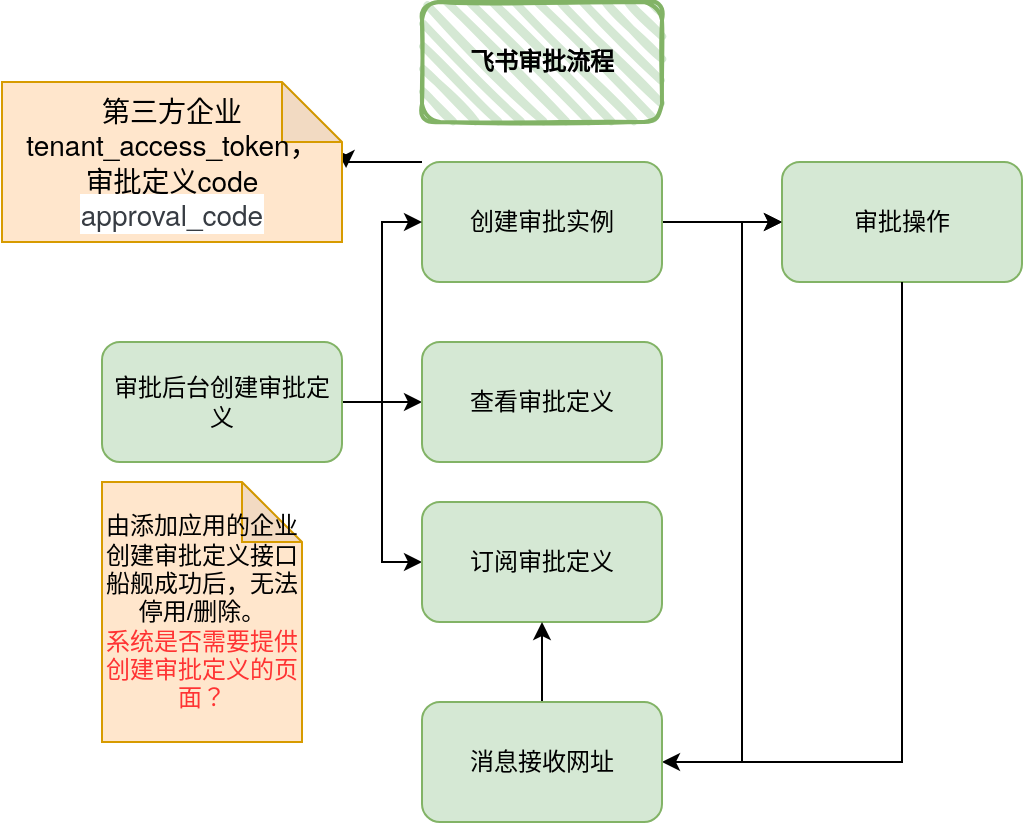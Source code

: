 <mxfile version="20.4.0" type="github">
  <diagram id="g9LA6DK14ZpazoE-_L1j" name="第 1 页">
    <mxGraphModel dx="1626" dy="657" grid="1" gridSize="10" guides="1" tooltips="1" connect="1" arrows="1" fold="1" page="1" pageScale="1" pageWidth="900" pageHeight="1600" math="0" shadow="0">
      <root>
        <mxCell id="0" />
        <mxCell id="1" parent="0" />
        <mxCell id="-MSb4vBC7b3buUE4V8KC-12" style="edgeStyle=orthogonalEdgeStyle;rounded=0;orthogonalLoop=1;jettySize=auto;html=1;exitX=1;exitY=0.5;exitDx=0;exitDy=0;" edge="1" parent="1" source="-MSb4vBC7b3buUE4V8KC-4" target="-MSb4vBC7b3buUE4V8KC-11">
          <mxGeometry relative="1" as="geometry" />
        </mxCell>
        <mxCell id="-MSb4vBC7b3buUE4V8KC-23" style="edgeStyle=orthogonalEdgeStyle;rounded=0;orthogonalLoop=1;jettySize=auto;html=1;exitX=0;exitY=0;exitDx=0;exitDy=0;entryX=1.012;entryY=0.538;entryDx=0;entryDy=0;entryPerimeter=0;fontColor=#000000;" edge="1" parent="1" source="-MSb4vBC7b3buUE4V8KC-4" target="-MSb4vBC7b3buUE4V8KC-21">
          <mxGeometry relative="1" as="geometry" />
        </mxCell>
        <mxCell id="-MSb4vBC7b3buUE4V8KC-4" value="创建审批实例" style="rounded=1;whiteSpace=wrap;html=1;fillColor=#d5e8d4;strokeColor=#82b366;" vertex="1" parent="1">
          <mxGeometry x="-420" y="200" width="120" height="60" as="geometry" />
        </mxCell>
        <mxCell id="-MSb4vBC7b3buUE4V8KC-8" style="rounded=0;orthogonalLoop=1;jettySize=auto;html=1;exitX=1;exitY=0.5;exitDx=0;exitDy=0;entryX=0;entryY=0.5;entryDx=0;entryDy=0;edgeStyle=orthogonalEdgeStyle;" edge="1" parent="1" source="-MSb4vBC7b3buUE4V8KC-5" target="-MSb4vBC7b3buUE4V8KC-4">
          <mxGeometry relative="1" as="geometry" />
        </mxCell>
        <mxCell id="-MSb4vBC7b3buUE4V8KC-9" style="edgeStyle=orthogonalEdgeStyle;rounded=0;orthogonalLoop=1;jettySize=auto;html=1;exitX=1;exitY=0.5;exitDx=0;exitDy=0;" edge="1" parent="1" source="-MSb4vBC7b3buUE4V8KC-5" target="-MSb4vBC7b3buUE4V8KC-7">
          <mxGeometry relative="1" as="geometry" />
        </mxCell>
        <mxCell id="-MSb4vBC7b3buUE4V8KC-10" style="edgeStyle=orthogonalEdgeStyle;rounded=0;orthogonalLoop=1;jettySize=auto;html=1;exitX=1;exitY=0.5;exitDx=0;exitDy=0;entryX=0;entryY=0.5;entryDx=0;entryDy=0;" edge="1" parent="1" source="-MSb4vBC7b3buUE4V8KC-5" target="-MSb4vBC7b3buUE4V8KC-6">
          <mxGeometry relative="1" as="geometry" />
        </mxCell>
        <mxCell id="-MSb4vBC7b3buUE4V8KC-5" value="审批后台创建审批定义" style="rounded=1;whiteSpace=wrap;html=1;fillColor=#d5e8d4;strokeColor=#82b366;" vertex="1" parent="1">
          <mxGeometry x="-580" y="290" width="120" height="60" as="geometry" />
        </mxCell>
        <mxCell id="-MSb4vBC7b3buUE4V8KC-6" value="订阅审批定义" style="rounded=1;whiteSpace=wrap;html=1;fillColor=#d5e8d4;strokeColor=#82b366;" vertex="1" parent="1">
          <mxGeometry x="-420" y="370" width="120" height="60" as="geometry" />
        </mxCell>
        <mxCell id="-MSb4vBC7b3buUE4V8KC-7" value="查看审批定义" style="rounded=1;whiteSpace=wrap;html=1;fillColor=#d5e8d4;strokeColor=#82b366;" vertex="1" parent="1">
          <mxGeometry x="-420" y="290" width="120" height="60" as="geometry" />
        </mxCell>
        <mxCell id="-MSb4vBC7b3buUE4V8KC-14" style="edgeStyle=orthogonalEdgeStyle;rounded=0;orthogonalLoop=1;jettySize=auto;html=1;exitX=0.5;exitY=1;exitDx=0;exitDy=0;entryX=1;entryY=0.5;entryDx=0;entryDy=0;" edge="1" parent="1" source="-MSb4vBC7b3buUE4V8KC-11" target="-MSb4vBC7b3buUE4V8KC-13">
          <mxGeometry relative="1" as="geometry" />
        </mxCell>
        <mxCell id="-MSb4vBC7b3buUE4V8KC-11" value="审批操作" style="rounded=1;whiteSpace=wrap;html=1;fillColor=#d5e8d4;strokeColor=#82b366;" vertex="1" parent="1">
          <mxGeometry x="-240" y="200" width="120" height="60" as="geometry" />
        </mxCell>
        <mxCell id="-MSb4vBC7b3buUE4V8KC-15" style="edgeStyle=orthogonalEdgeStyle;rounded=0;orthogonalLoop=1;jettySize=auto;html=1;exitX=0.5;exitY=0;exitDx=0;exitDy=0;entryX=0.5;entryY=1;entryDx=0;entryDy=0;" edge="1" parent="1" source="-MSb4vBC7b3buUE4V8KC-13" target="-MSb4vBC7b3buUE4V8KC-6">
          <mxGeometry relative="1" as="geometry" />
        </mxCell>
        <mxCell id="-MSb4vBC7b3buUE4V8KC-13" value="消息接收网址" style="rounded=1;whiteSpace=wrap;html=1;fillColor=#d5e8d4;strokeColor=#82b366;" vertex="1" parent="1">
          <mxGeometry x="-420" y="470" width="120" height="60" as="geometry" />
        </mxCell>
        <mxCell id="-MSb4vBC7b3buUE4V8KC-16" style="edgeStyle=orthogonalEdgeStyle;rounded=0;orthogonalLoop=1;jettySize=auto;html=1;exitX=0.5;exitY=1;exitDx=0;exitDy=0;entryX=0;entryY=0.5;entryDx=0;entryDy=0;" edge="1" parent="1" source="-MSb4vBC7b3buUE4V8KC-11" target="-MSb4vBC7b3buUE4V8KC-11">
          <mxGeometry relative="1" as="geometry">
            <mxPoint x="-260" y="230" as="targetPoint" />
            <Array as="points">
              <mxPoint x="-180" y="500" />
              <mxPoint x="-260" y="500" />
              <mxPoint x="-260" y="230" />
            </Array>
          </mxGeometry>
        </mxCell>
        <mxCell id="-MSb4vBC7b3buUE4V8KC-17" value="&lt;b&gt;飞书审批流程&lt;/b&gt;" style="rounded=1;whiteSpace=wrap;html=1;strokeWidth=2;fillWeight=4;hachureGap=8;hachureAngle=45;fillColor=#d5e8d4;sketch=1;strokeColor=#82b366;" vertex="1" parent="1">
          <mxGeometry x="-420" y="120" width="120" height="60" as="geometry" />
        </mxCell>
        <mxCell id="-MSb4vBC7b3buUE4V8KC-19" value="由添加应用的企业创建审批定义接口船舰成功后，无法停用/删除。&lt;br&gt;&lt;font style=&quot;&quot; color=&quot;#ff3333&quot;&gt;系统是否需要提供创建审批定义的页面？&lt;/font&gt;" style="shape=note;whiteSpace=wrap;html=1;backgroundOutline=1;darkOpacity=0.05;fillColor=#ffe6cc;strokeColor=#d79b00;" vertex="1" parent="1">
          <mxGeometry x="-580" y="360" width="100" height="130" as="geometry" />
        </mxCell>
        <mxCell id="-MSb4vBC7b3buUE4V8KC-21" value="&lt;span style=&quot;font-family: &amp;quot;Helvetica Neue&amp;quot;, Helvetica, &amp;quot;PingFang SC&amp;quot;, &amp;quot;Microsoft YaHei&amp;quot;, Tahoma, Arial, -apple-system, BlinkMacSystemFont, &amp;quot;Segoe UI&amp;quot;, Roboto, &amp;quot;Noto Sans&amp;quot;, sans-serif, &amp;quot;Apple Color Emoji&amp;quot;, &amp;quot;Segoe UI Emoji&amp;quot;, &amp;quot;Segoe UI Symbol&amp;quot;, &amp;quot;Noto Color Emoji&amp;quot;; font-size: 14px; text-align: start;&quot;&gt;第三方企业tenant_access_token，&lt;br&gt;审批定义code&lt;br&gt;&lt;/span&gt;&lt;span style=&quot;color: rgb(55, 60, 67); font-family: &amp;quot;Helvetica Neue&amp;quot;, Helvetica, &amp;quot;PingFang SC&amp;quot;, &amp;quot;Microsoft YaHei&amp;quot;, Tahoma, Arial, -apple-system, BlinkMacSystemFont, &amp;quot;Segoe UI&amp;quot;, Roboto, &amp;quot;Noto Sans&amp;quot;, sans-serif, &amp;quot;Apple Color Emoji&amp;quot;, &amp;quot;Segoe UI Emoji&amp;quot;, &amp;quot;Segoe UI Symbol&amp;quot;, &amp;quot;Noto Color Emoji&amp;quot;; font-size: 14px; text-align: left; background-color: rgb(255, 255, 255);&quot;&gt;approval_code&lt;/span&gt;&lt;span style=&quot;font-family: &amp;quot;Helvetica Neue&amp;quot;, Helvetica, &amp;quot;PingFang SC&amp;quot;, &amp;quot;Microsoft YaHei&amp;quot;, Tahoma, Arial, -apple-system, BlinkMacSystemFont, &amp;quot;Segoe UI&amp;quot;, Roboto, &amp;quot;Noto Sans&amp;quot;, sans-serif, &amp;quot;Apple Color Emoji&amp;quot;, &amp;quot;Segoe UI Emoji&amp;quot;, &amp;quot;Segoe UI Symbol&amp;quot;, &amp;quot;Noto Color Emoji&amp;quot;; font-size: 14px; text-align: start;&quot;&gt;&lt;br&gt;&lt;/span&gt;" style="shape=note;whiteSpace=wrap;html=1;backgroundOutline=1;darkOpacity=0.05;fillColor=#ffe6cc;strokeColor=#d79b00;" vertex="1" parent="1">
          <mxGeometry x="-630" y="160" width="170" height="80" as="geometry" />
        </mxCell>
      </root>
    </mxGraphModel>
  </diagram>
</mxfile>
